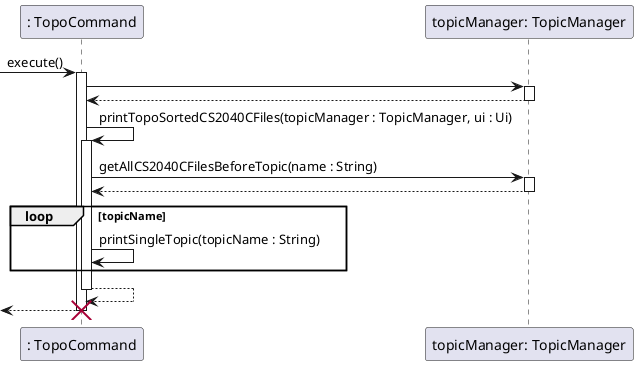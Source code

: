 @startuml
'https://plantuml.com/sequence-diagram

participant ": TopoCommand" as tc
participant "topicManager: TopicManager" as tm

-> tc : execute()
activate tc
tc -> tm
activate tm
tm --> tc
deactivate tm
tc -> tc : printTopoSortedCS2040CFiles(topicManager : TopicManager, ui : Ui)
activate tc
tc -> tm : getAllCS2040CFilesBeforeTopic(name : String)
activate tm
tm --> tc
deactivate tm
loop topicName
    tc -> tc : printSingleTopic(topicName : String)
end
tc --> tc
deactivate tc
<-- tc !!
@enduml